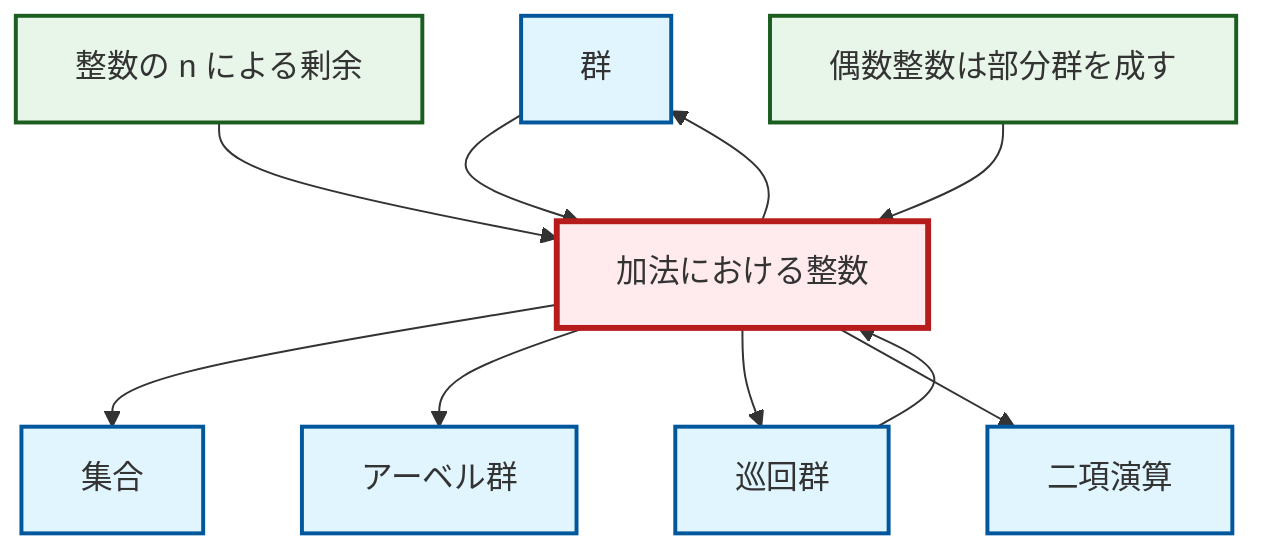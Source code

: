 graph TD
    classDef definition fill:#e1f5fe,stroke:#01579b,stroke-width:2px
    classDef theorem fill:#f3e5f5,stroke:#4a148c,stroke-width:2px
    classDef axiom fill:#fff3e0,stroke:#e65100,stroke-width:2px
    classDef example fill:#e8f5e9,stroke:#1b5e20,stroke-width:2px
    classDef current fill:#ffebee,stroke:#b71c1c,stroke-width:3px
    def-group["群"]:::definition
    ex-quotient-integers-mod-n["整数の n による剰余"]:::example
    ex-even-integers-subgroup["偶数整数は部分群を成す"]:::example
    def-abelian-group["アーベル群"]:::definition
    def-cyclic-group["巡回群"]:::definition
    def-binary-operation["二項演算"]:::definition
    ex-integers-addition["加法における整数"]:::example
    def-set["集合"]:::definition
    ex-integers-addition --> def-group
    def-group --> ex-integers-addition
    ex-integers-addition --> def-set
    ex-quotient-integers-mod-n --> ex-integers-addition
    ex-even-integers-subgroup --> ex-integers-addition
    def-cyclic-group --> ex-integers-addition
    ex-integers-addition --> def-abelian-group
    ex-integers-addition --> def-cyclic-group
    ex-integers-addition --> def-binary-operation
    class ex-integers-addition current